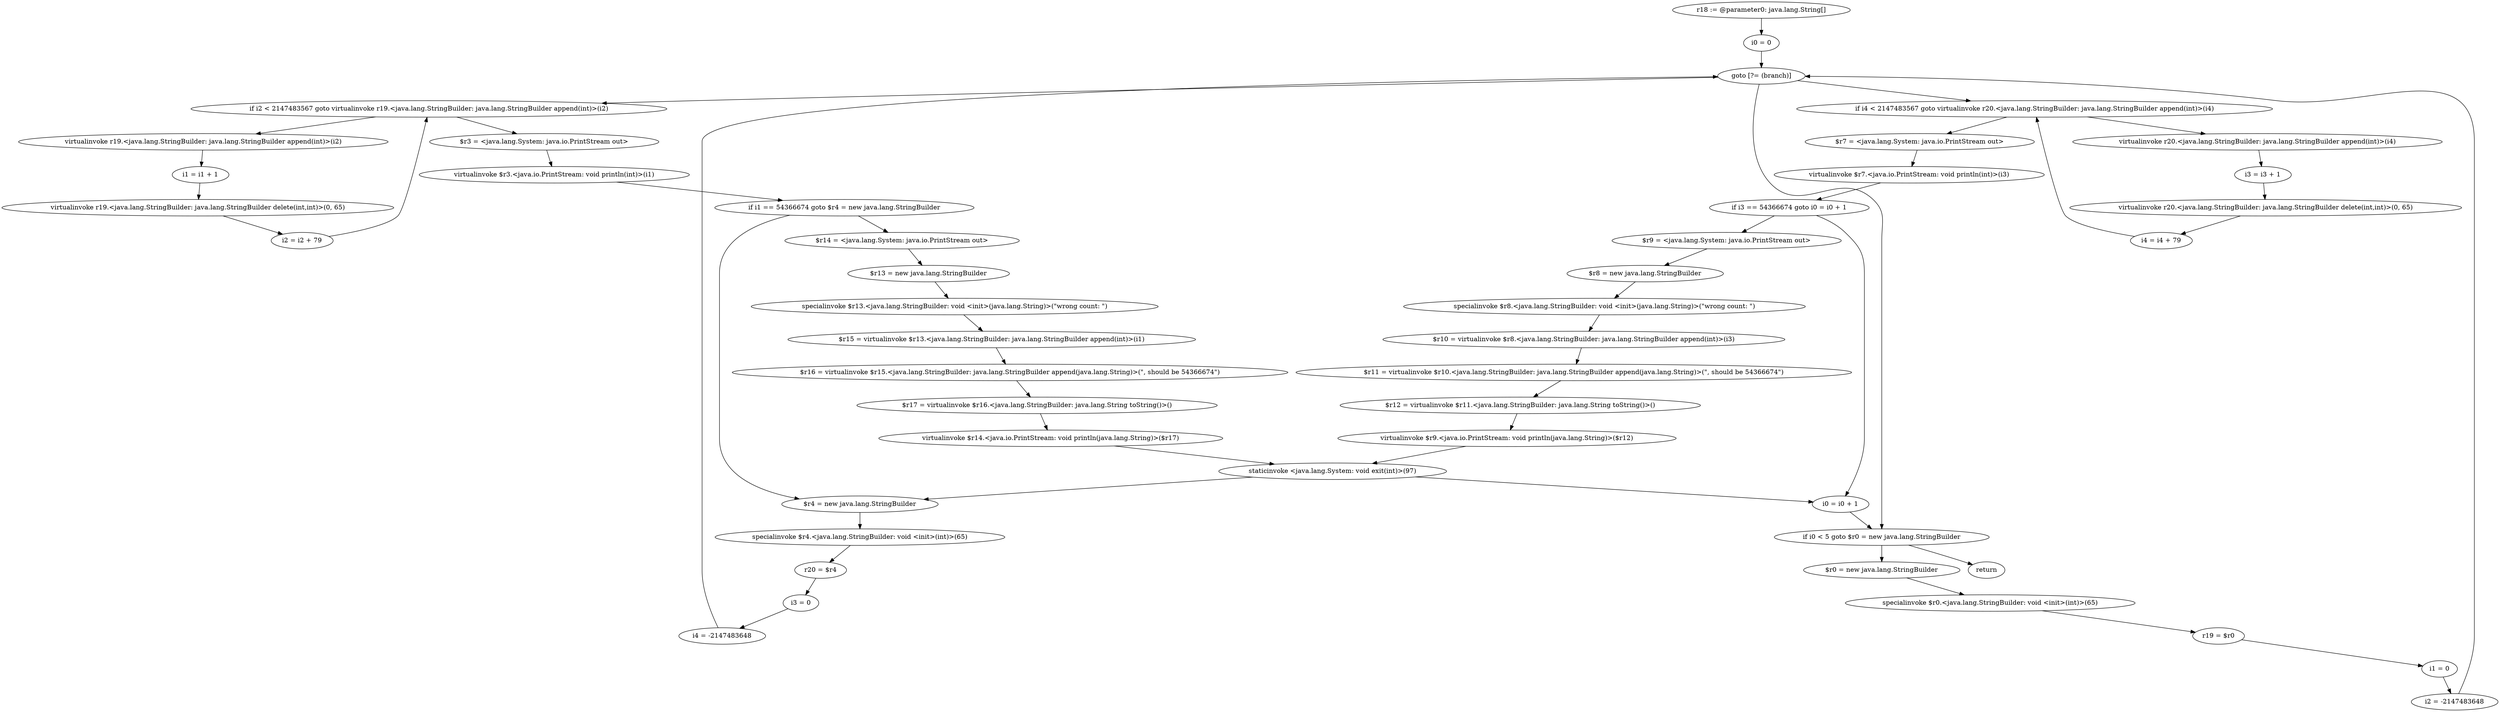 digraph "unitGraph" {
    "r18 := @parameter0: java.lang.String[]"
    "i0 = 0"
    "goto [?= (branch)]"
    "$r0 = new java.lang.StringBuilder"
    "specialinvoke $r0.<java.lang.StringBuilder: void <init>(int)>(65)"
    "r19 = $r0"
    "i1 = 0"
    "i2 = -2147483648"
    "virtualinvoke r19.<java.lang.StringBuilder: java.lang.StringBuilder append(int)>(i2)"
    "i1 = i1 + 1"
    "virtualinvoke r19.<java.lang.StringBuilder: java.lang.StringBuilder delete(int,int)>(0, 65)"
    "i2 = i2 + 79"
    "if i2 < 2147483567 goto virtualinvoke r19.<java.lang.StringBuilder: java.lang.StringBuilder append(int)>(i2)"
    "$r3 = <java.lang.System: java.io.PrintStream out>"
    "virtualinvoke $r3.<java.io.PrintStream: void println(int)>(i1)"
    "if i1 == 54366674 goto $r4 = new java.lang.StringBuilder"
    "$r14 = <java.lang.System: java.io.PrintStream out>"
    "$r13 = new java.lang.StringBuilder"
    "specialinvoke $r13.<java.lang.StringBuilder: void <init>(java.lang.String)>(\"wrong count: \")"
    "$r15 = virtualinvoke $r13.<java.lang.StringBuilder: java.lang.StringBuilder append(int)>(i1)"
    "$r16 = virtualinvoke $r15.<java.lang.StringBuilder: java.lang.StringBuilder append(java.lang.String)>(\", should be 54366674\")"
    "$r17 = virtualinvoke $r16.<java.lang.StringBuilder: java.lang.String toString()>()"
    "virtualinvoke $r14.<java.io.PrintStream: void println(java.lang.String)>($r17)"
    "staticinvoke <java.lang.System: void exit(int)>(97)"
    "$r4 = new java.lang.StringBuilder"
    "specialinvoke $r4.<java.lang.StringBuilder: void <init>(int)>(65)"
    "r20 = $r4"
    "i3 = 0"
    "i4 = -2147483648"
    "virtualinvoke r20.<java.lang.StringBuilder: java.lang.StringBuilder append(int)>(i4)"
    "i3 = i3 + 1"
    "virtualinvoke r20.<java.lang.StringBuilder: java.lang.StringBuilder delete(int,int)>(0, 65)"
    "i4 = i4 + 79"
    "if i4 < 2147483567 goto virtualinvoke r20.<java.lang.StringBuilder: java.lang.StringBuilder append(int)>(i4)"
    "$r7 = <java.lang.System: java.io.PrintStream out>"
    "virtualinvoke $r7.<java.io.PrintStream: void println(int)>(i3)"
    "if i3 == 54366674 goto i0 = i0 + 1"
    "$r9 = <java.lang.System: java.io.PrintStream out>"
    "$r8 = new java.lang.StringBuilder"
    "specialinvoke $r8.<java.lang.StringBuilder: void <init>(java.lang.String)>(\"wrong count: \")"
    "$r10 = virtualinvoke $r8.<java.lang.StringBuilder: java.lang.StringBuilder append(int)>(i3)"
    "$r11 = virtualinvoke $r10.<java.lang.StringBuilder: java.lang.StringBuilder append(java.lang.String)>(\", should be 54366674\")"
    "$r12 = virtualinvoke $r11.<java.lang.StringBuilder: java.lang.String toString()>()"
    "virtualinvoke $r9.<java.io.PrintStream: void println(java.lang.String)>($r12)"
    "i0 = i0 + 1"
    "if i0 < 5 goto $r0 = new java.lang.StringBuilder"
    "return"
    "r18 := @parameter0: java.lang.String[]"->"i0 = 0";
    "i0 = 0"->"goto [?= (branch)]";
    "goto [?= (branch)]"->"if i0 < 5 goto $r0 = new java.lang.StringBuilder";
    "$r0 = new java.lang.StringBuilder"->"specialinvoke $r0.<java.lang.StringBuilder: void <init>(int)>(65)";
    "specialinvoke $r0.<java.lang.StringBuilder: void <init>(int)>(65)"->"r19 = $r0";
    "r19 = $r0"->"i1 = 0";
    "i1 = 0"->"i2 = -2147483648";
    "i2 = -2147483648"->"goto [?= (branch)]";
    "goto [?= (branch)]"->"if i2 < 2147483567 goto virtualinvoke r19.<java.lang.StringBuilder: java.lang.StringBuilder append(int)>(i2)";
    "virtualinvoke r19.<java.lang.StringBuilder: java.lang.StringBuilder append(int)>(i2)"->"i1 = i1 + 1";
    "i1 = i1 + 1"->"virtualinvoke r19.<java.lang.StringBuilder: java.lang.StringBuilder delete(int,int)>(0, 65)";
    "virtualinvoke r19.<java.lang.StringBuilder: java.lang.StringBuilder delete(int,int)>(0, 65)"->"i2 = i2 + 79";
    "i2 = i2 + 79"->"if i2 < 2147483567 goto virtualinvoke r19.<java.lang.StringBuilder: java.lang.StringBuilder append(int)>(i2)";
    "if i2 < 2147483567 goto virtualinvoke r19.<java.lang.StringBuilder: java.lang.StringBuilder append(int)>(i2)"->"$r3 = <java.lang.System: java.io.PrintStream out>";
    "if i2 < 2147483567 goto virtualinvoke r19.<java.lang.StringBuilder: java.lang.StringBuilder append(int)>(i2)"->"virtualinvoke r19.<java.lang.StringBuilder: java.lang.StringBuilder append(int)>(i2)";
    "$r3 = <java.lang.System: java.io.PrintStream out>"->"virtualinvoke $r3.<java.io.PrintStream: void println(int)>(i1)";
    "virtualinvoke $r3.<java.io.PrintStream: void println(int)>(i1)"->"if i1 == 54366674 goto $r4 = new java.lang.StringBuilder";
    "if i1 == 54366674 goto $r4 = new java.lang.StringBuilder"->"$r14 = <java.lang.System: java.io.PrintStream out>";
    "if i1 == 54366674 goto $r4 = new java.lang.StringBuilder"->"$r4 = new java.lang.StringBuilder";
    "$r14 = <java.lang.System: java.io.PrintStream out>"->"$r13 = new java.lang.StringBuilder";
    "$r13 = new java.lang.StringBuilder"->"specialinvoke $r13.<java.lang.StringBuilder: void <init>(java.lang.String)>(\"wrong count: \")";
    "specialinvoke $r13.<java.lang.StringBuilder: void <init>(java.lang.String)>(\"wrong count: \")"->"$r15 = virtualinvoke $r13.<java.lang.StringBuilder: java.lang.StringBuilder append(int)>(i1)";
    "$r15 = virtualinvoke $r13.<java.lang.StringBuilder: java.lang.StringBuilder append(int)>(i1)"->"$r16 = virtualinvoke $r15.<java.lang.StringBuilder: java.lang.StringBuilder append(java.lang.String)>(\", should be 54366674\")";
    "$r16 = virtualinvoke $r15.<java.lang.StringBuilder: java.lang.StringBuilder append(java.lang.String)>(\", should be 54366674\")"->"$r17 = virtualinvoke $r16.<java.lang.StringBuilder: java.lang.String toString()>()";
    "$r17 = virtualinvoke $r16.<java.lang.StringBuilder: java.lang.String toString()>()"->"virtualinvoke $r14.<java.io.PrintStream: void println(java.lang.String)>($r17)";
    "virtualinvoke $r14.<java.io.PrintStream: void println(java.lang.String)>($r17)"->"staticinvoke <java.lang.System: void exit(int)>(97)";
    "staticinvoke <java.lang.System: void exit(int)>(97)"->"$r4 = new java.lang.StringBuilder";
    "$r4 = new java.lang.StringBuilder"->"specialinvoke $r4.<java.lang.StringBuilder: void <init>(int)>(65)";
    "specialinvoke $r4.<java.lang.StringBuilder: void <init>(int)>(65)"->"r20 = $r4";
    "r20 = $r4"->"i3 = 0";
    "i3 = 0"->"i4 = -2147483648";
    "i4 = -2147483648"->"goto [?= (branch)]";
    "goto [?= (branch)]"->"if i4 < 2147483567 goto virtualinvoke r20.<java.lang.StringBuilder: java.lang.StringBuilder append(int)>(i4)";
    "virtualinvoke r20.<java.lang.StringBuilder: java.lang.StringBuilder append(int)>(i4)"->"i3 = i3 + 1";
    "i3 = i3 + 1"->"virtualinvoke r20.<java.lang.StringBuilder: java.lang.StringBuilder delete(int,int)>(0, 65)";
    "virtualinvoke r20.<java.lang.StringBuilder: java.lang.StringBuilder delete(int,int)>(0, 65)"->"i4 = i4 + 79";
    "i4 = i4 + 79"->"if i4 < 2147483567 goto virtualinvoke r20.<java.lang.StringBuilder: java.lang.StringBuilder append(int)>(i4)";
    "if i4 < 2147483567 goto virtualinvoke r20.<java.lang.StringBuilder: java.lang.StringBuilder append(int)>(i4)"->"$r7 = <java.lang.System: java.io.PrintStream out>";
    "if i4 < 2147483567 goto virtualinvoke r20.<java.lang.StringBuilder: java.lang.StringBuilder append(int)>(i4)"->"virtualinvoke r20.<java.lang.StringBuilder: java.lang.StringBuilder append(int)>(i4)";
    "$r7 = <java.lang.System: java.io.PrintStream out>"->"virtualinvoke $r7.<java.io.PrintStream: void println(int)>(i3)";
    "virtualinvoke $r7.<java.io.PrintStream: void println(int)>(i3)"->"if i3 == 54366674 goto i0 = i0 + 1";
    "if i3 == 54366674 goto i0 = i0 + 1"->"$r9 = <java.lang.System: java.io.PrintStream out>";
    "if i3 == 54366674 goto i0 = i0 + 1"->"i0 = i0 + 1";
    "$r9 = <java.lang.System: java.io.PrintStream out>"->"$r8 = new java.lang.StringBuilder";
    "$r8 = new java.lang.StringBuilder"->"specialinvoke $r8.<java.lang.StringBuilder: void <init>(java.lang.String)>(\"wrong count: \")";
    "specialinvoke $r8.<java.lang.StringBuilder: void <init>(java.lang.String)>(\"wrong count: \")"->"$r10 = virtualinvoke $r8.<java.lang.StringBuilder: java.lang.StringBuilder append(int)>(i3)";
    "$r10 = virtualinvoke $r8.<java.lang.StringBuilder: java.lang.StringBuilder append(int)>(i3)"->"$r11 = virtualinvoke $r10.<java.lang.StringBuilder: java.lang.StringBuilder append(java.lang.String)>(\", should be 54366674\")";
    "$r11 = virtualinvoke $r10.<java.lang.StringBuilder: java.lang.StringBuilder append(java.lang.String)>(\", should be 54366674\")"->"$r12 = virtualinvoke $r11.<java.lang.StringBuilder: java.lang.String toString()>()";
    "$r12 = virtualinvoke $r11.<java.lang.StringBuilder: java.lang.String toString()>()"->"virtualinvoke $r9.<java.io.PrintStream: void println(java.lang.String)>($r12)";
    "virtualinvoke $r9.<java.io.PrintStream: void println(java.lang.String)>($r12)"->"staticinvoke <java.lang.System: void exit(int)>(97)";
    "staticinvoke <java.lang.System: void exit(int)>(97)"->"i0 = i0 + 1";
    "i0 = i0 + 1"->"if i0 < 5 goto $r0 = new java.lang.StringBuilder";
    "if i0 < 5 goto $r0 = new java.lang.StringBuilder"->"return";
    "if i0 < 5 goto $r0 = new java.lang.StringBuilder"->"$r0 = new java.lang.StringBuilder";
}
